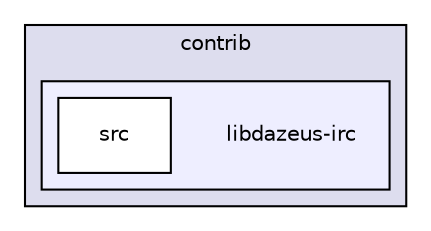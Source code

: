 digraph "contrib/libdazeus-irc" {
  compound=true
  node [ fontsize="10", fontname="Helvetica"];
  edge [ labelfontsize="10", labelfontname="Helvetica"];
  subgraph clusterdir_3847941dc22744d30c1d316a1f1a60e2 {
    graph [ bgcolor="#ddddee", pencolor="black", label="contrib" fontname="Helvetica", fontsize="10", URL="dir_3847941dc22744d30c1d316a1f1a60e2.html"]
  subgraph clusterdir_35de506eec0f5065112d75b60fde86df {
    graph [ bgcolor="#eeeeff", pencolor="black", label="" URL="dir_35de506eec0f5065112d75b60fde86df.html"];
    dir_35de506eec0f5065112d75b60fde86df [shape=plaintext label="libdazeus-irc"];
    dir_ead9fea52ed6716b9a9799359b38e7a3 [shape=box label="src" color="black" fillcolor="white" style="filled" URL="dir_ead9fea52ed6716b9a9799359b38e7a3.html"];
  }
  }
}
